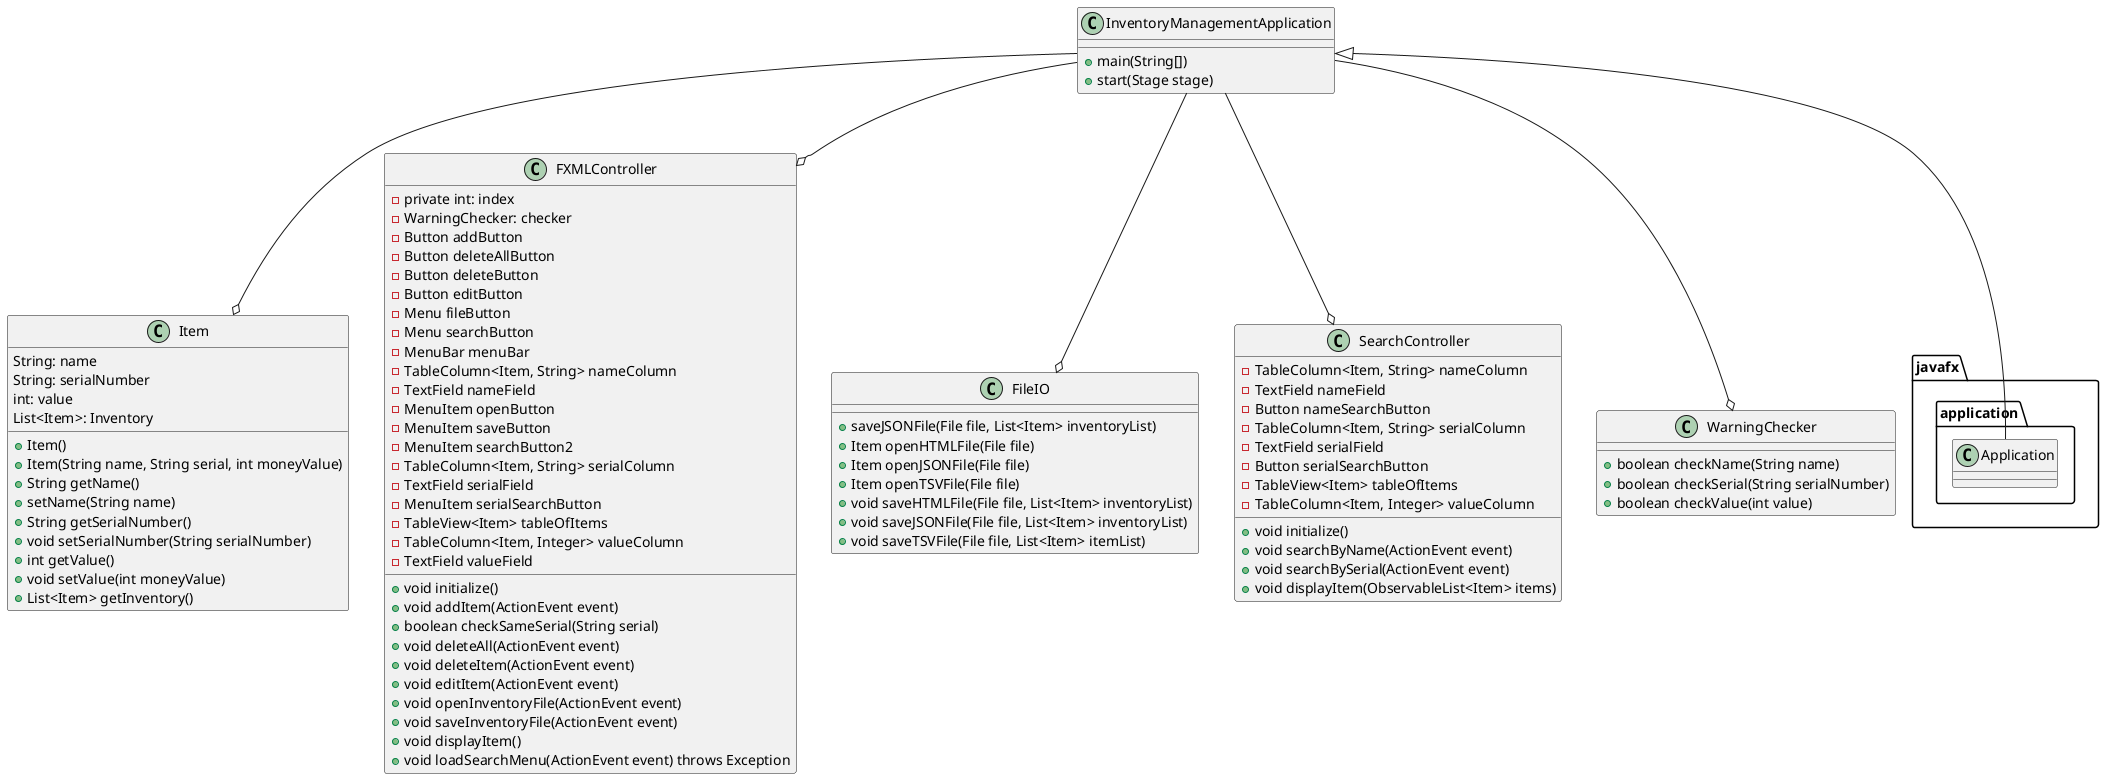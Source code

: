 @startuml
'https://plantuml.com/sequence-diagram

class InventoryManagementApplication
{
    +main(String[])
    +start(Stage stage)
}

class Item
{
String: name
String: serialNumber
int: value
List<Item>: Inventory
+Item()
+Item(String name, String serial, int moneyValue)
+String getName()
+setName(String name)
+String getSerialNumber()
+void setSerialNumber(String serialNumber)
+int getValue()
+void setValue(int moneyValue)
+List<Item> getInventory()
}

class FXMLController
{
- private int: index
- WarningChecker: checker
-Button addButton
-Button deleteAllButton
-Button deleteButton
-Button editButton
-Menu fileButton
-Menu searchButton
-MenuBar menuBar
-TableColumn<Item, String> nameColumn
-TextField nameField
-MenuItem openButton
-MenuItem saveButton
-MenuItem searchButton2
-TableColumn<Item, String> serialColumn
-TextField serialField
-MenuItem serialSearchButton
-TableView<Item> tableOfItems
-TableColumn<Item, Integer> valueColumn
-TextField valueField
+void initialize()
+void addItem(ActionEvent event)
+boolean checkSameSerial(String serial)
+void deleteAll(ActionEvent event)
+void deleteItem(ActionEvent event)
+void editItem(ActionEvent event)
+void openInventoryFile(ActionEvent event)
+void saveInventoryFile(ActionEvent event)
+void displayItem()
+void loadSearchMenu(ActionEvent event) throws Exception
}

class FileIO
{
+saveJSONFile(File file, List<Item> inventoryList)
+Item openHTMLFile(File file)
+Item openJSONFile(File file)
+Item openTSVFile(File file)
+void saveHTMLFile(File file, List<Item> inventoryList)
+void saveJSONFile(File file, List<Item> inventoryList)
+void saveTSVFile(File file, List<Item> itemList)
}

class SearchController
{
-TableColumn<Item, String> nameColumn
-TextField nameField
-Button nameSearchButton
-TableColumn<Item, String> serialColumn
-TextField serialField
-Button serialSearchButton
-TableView<Item> tableOfItems
-TableColumn<Item, Integer> valueColumn
+void initialize()
+void searchByName(ActionEvent event)
+void searchBySerial(ActionEvent event)
+void displayItem(ObservableList<Item> items)

}

class WarningChecker
{
+boolean checkName(String name)
+boolean checkSerial(String serialNumber)
+boolean checkValue(int value)
}

InventoryManagementApplication --o Item
InventoryManagementApplication --o FXMLController
InventoryManagementApplication --o FileIO
InventoryManagementApplication --o SearchController
InventoryManagementApplication --o WarningChecker
InventoryManagementApplication <|-- javafx.application.Application
@enduml